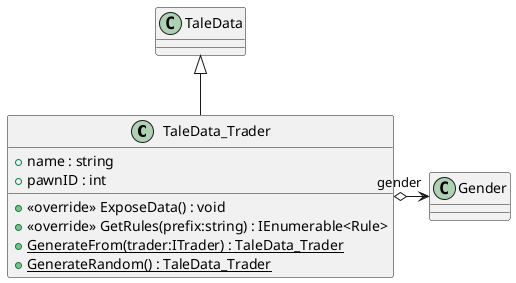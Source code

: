 @startuml
class TaleData_Trader {
    + name : string
    + pawnID : int
    + <<override>> ExposeData() : void
    + <<override>> GetRules(prefix:string) : IEnumerable<Rule>
    + {static} GenerateFrom(trader:ITrader) : TaleData_Trader
    + {static} GenerateRandom() : TaleData_Trader
}
TaleData <|-- TaleData_Trader
TaleData_Trader o-> "gender" Gender
@enduml
